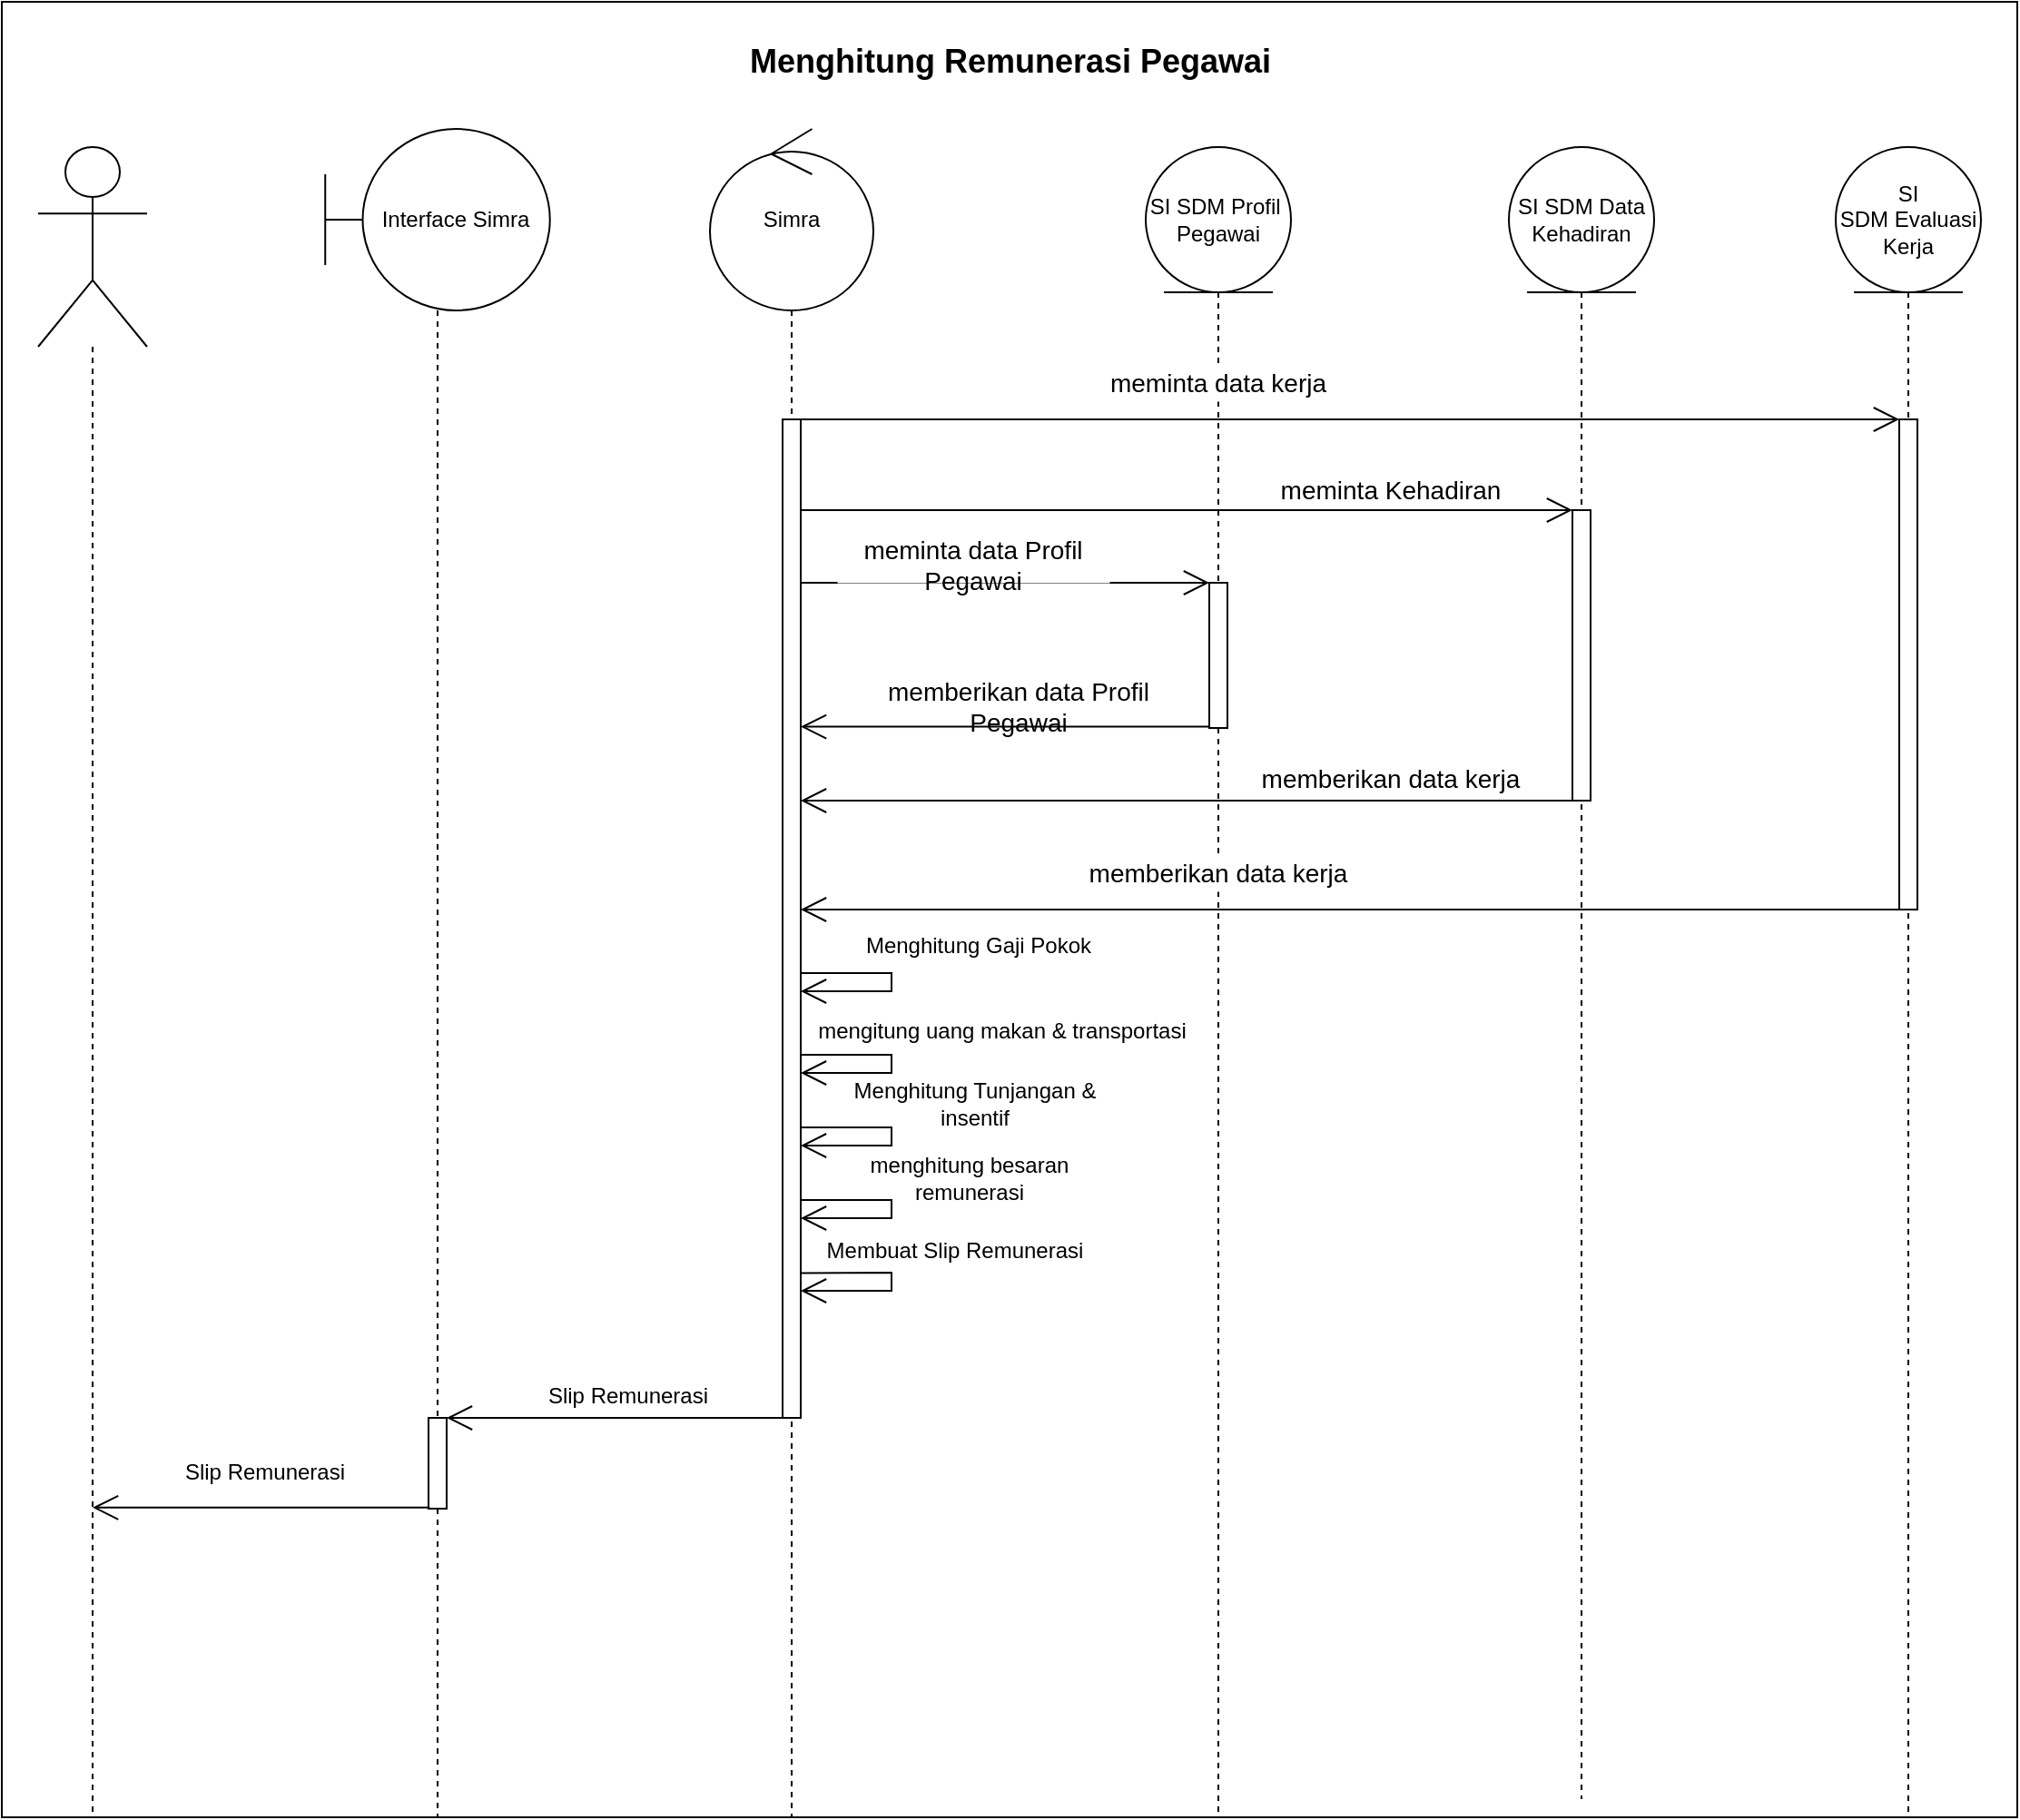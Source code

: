 <mxfile version="27.1.1">
  <diagram name="Page-1" id="2YBvvXClWsGukQMizWep">
    <mxGraphModel dx="2242" dy="2360" grid="1" gridSize="10" guides="1" tooltips="1" connect="1" arrows="1" fold="1" page="1" pageScale="1" pageWidth="850" pageHeight="1100" math="0" shadow="0">
      <root>
        <mxCell id="0" />
        <mxCell id="1" parent="0" />
        <mxCell id="2P69eADOKf0qUDvWq_tV-30" value="" style="rounded=0;whiteSpace=wrap;html=1;fillColor=none;strokeColor=default;" vertex="1" parent="1">
          <mxGeometry x="20" y="-10" width="1110" height="1000" as="geometry" />
        </mxCell>
        <mxCell id="2P69eADOKf0qUDvWq_tV-26" value="&amp;nbsp; &amp;nbsp; &amp;nbsp; Interface Simra" style="shape=umlLifeline;perimeter=lifelinePerimeter;whiteSpace=wrap;html=1;container=1;dropTarget=0;collapsible=0;recursiveResize=0;outlineConnect=0;portConstraint=eastwest;newEdgeStyle={&quot;curved&quot;:0,&quot;rounded&quot;:0};participant=umlBoundary;size=100;align=center;" vertex="1" parent="1">
          <mxGeometry x="198.12" y="60" width="123.75" height="930" as="geometry" />
        </mxCell>
        <mxCell id="2P69eADOKf0qUDvWq_tV-46" value="" style="html=1;points=[[0,0,0,0,5],[0,1,0,0,-5],[1,0,0,0,5],[1,1,0,0,-5]];perimeter=orthogonalPerimeter;outlineConnect=0;targetShapes=umlLifeline;portConstraint=eastwest;newEdgeStyle={&quot;curved&quot;:0,&quot;rounded&quot;:0};" vertex="1" parent="2P69eADOKf0qUDvWq_tV-26">
          <mxGeometry x="56.87" y="710" width="10" height="50" as="geometry" />
        </mxCell>
        <mxCell id="2P69eADOKf0qUDvWq_tV-31" value="" style="shape=umlLifeline;perimeter=lifelinePerimeter;whiteSpace=wrap;html=1;container=1;dropTarget=0;collapsible=0;recursiveResize=0;outlineConnect=0;portConstraint=eastwest;newEdgeStyle={&quot;curved&quot;:0,&quot;rounded&quot;:0};participant=umlActor;size=110;" vertex="1" parent="1">
          <mxGeometry x="40" y="70" width="60" height="920" as="geometry" />
        </mxCell>
        <mxCell id="2P69eADOKf0qUDvWq_tV-32" value="Simra" style="shape=umlLifeline;perimeter=lifelinePerimeter;whiteSpace=wrap;html=1;container=1;dropTarget=0;collapsible=0;recursiveResize=0;outlineConnect=0;portConstraint=eastwest;newEdgeStyle={&quot;curved&quot;:0,&quot;rounded&quot;:0};participant=umlControl;size=100;" vertex="1" parent="1">
          <mxGeometry x="410" y="60" width="90" height="930" as="geometry" />
        </mxCell>
        <mxCell id="2P69eADOKf0qUDvWq_tV-35" value="SI SDM Data&lt;div&gt;Kehadiran&lt;/div&gt;" style="shape=umlLifeline;perimeter=lifelinePerimeter;whiteSpace=wrap;html=1;container=1;dropTarget=0;collapsible=0;recursiveResize=0;outlineConnect=0;portConstraint=eastwest;newEdgeStyle={&quot;curved&quot;:0,&quot;rounded&quot;:0};participant=umlEntity;size=80;" vertex="1" parent="1">
          <mxGeometry x="850" y="70" width="80" height="910" as="geometry" />
        </mxCell>
        <mxCell id="2P69eADOKf0qUDvWq_tV-36" value="SI SDM&amp;nbsp;&lt;span style=&quot;background-color: transparent; color: light-dark(rgb(0, 0, 0), rgb(255, 255, 255));&quot;&gt;Evaluasi Kerja&lt;/span&gt;" style="shape=umlLifeline;perimeter=lifelinePerimeter;whiteSpace=wrap;html=1;container=1;dropTarget=0;collapsible=0;recursiveResize=0;outlineConnect=0;portConstraint=eastwest;newEdgeStyle={&quot;curved&quot;:0,&quot;rounded&quot;:0};participant=umlEntity;size=80;" vertex="1" parent="1">
          <mxGeometry x="1030" y="70" width="80" height="920" as="geometry" />
        </mxCell>
        <mxCell id="2P69eADOKf0qUDvWq_tV-16" value="" style="html=1;points=[[0,0,0,0,5],[0,1,0,0,-5],[1,0,0,0,5],[1,1,0,0,-5]];perimeter=orthogonalPerimeter;outlineConnect=0;targetShapes=umlLifeline;portConstraint=eastwest;newEdgeStyle={&quot;curved&quot;:0,&quot;rounded&quot;:0};" vertex="1" parent="1">
          <mxGeometry x="450" y="220" width="10" height="550" as="geometry" />
        </mxCell>
        <mxCell id="2P69eADOKf0qUDvWq_tV-39" value="" style="endArrow=open;endFill=1;endSize=12;html=1;rounded=0;exitX=1;exitY=0;exitDx=0;exitDy=5;exitPerimeter=0;" edge="1" parent="1">
          <mxGeometry width="160" relative="1" as="geometry">
            <mxPoint x="460.0" y="220" as="sourcePoint" />
            <mxPoint x="1065" y="220" as="targetPoint" />
          </mxGeometry>
        </mxCell>
        <mxCell id="2P69eADOKf0qUDvWq_tV-40" value="" style="endArrow=open;endFill=1;endSize=12;html=1;rounded=0;" edge="1" parent="1" source="2P69eADOKf0qUDvWq_tV-16">
          <mxGeometry width="160" relative="1" as="geometry">
            <mxPoint x="265" y="270" as="sourcePoint" />
            <mxPoint x="885" y="270" as="targetPoint" />
          </mxGeometry>
        </mxCell>
        <mxCell id="2P69eADOKf0qUDvWq_tV-41" value="" style="endArrow=open;endFill=1;endSize=12;html=1;rounded=0;exitX=0;exitY=1;exitDx=0;exitDy=-5;exitPerimeter=0;" edge="1" parent="1">
          <mxGeometry width="160" relative="1" as="geometry">
            <mxPoint x="1065" y="490" as="sourcePoint" />
            <mxPoint x="460" y="490" as="targetPoint" />
          </mxGeometry>
        </mxCell>
        <mxCell id="2P69eADOKf0qUDvWq_tV-42" value="" style="endArrow=open;endFill=1;endSize=12;html=1;rounded=0;" edge="1" parent="1">
          <mxGeometry width="160" relative="1" as="geometry">
            <mxPoint x="685.0" y="389.31" as="sourcePoint" />
            <mxPoint x="460.0" y="389.31" as="targetPoint" />
          </mxGeometry>
        </mxCell>
        <mxCell id="2P69eADOKf0qUDvWq_tV-43" value="" style="endArrow=open;endFill=1;endSize=12;html=1;rounded=0;" edge="1" parent="1">
          <mxGeometry width="160" relative="1" as="geometry">
            <mxPoint x="885" y="430" as="sourcePoint" />
            <mxPoint x="460.0" y="430" as="targetPoint" />
          </mxGeometry>
        </mxCell>
        <mxCell id="2P69eADOKf0qUDvWq_tV-44" value="" style="endArrow=open;endFill=1;endSize=12;html=1;rounded=0;" edge="1" parent="1" source="2P69eADOKf0qUDvWq_tV-16">
          <mxGeometry width="160" relative="1" as="geometry">
            <mxPoint x="265" y="310" as="sourcePoint" />
            <mxPoint x="685" y="310" as="targetPoint" />
          </mxGeometry>
        </mxCell>
        <mxCell id="2P69eADOKf0qUDvWq_tV-33" value="SI SDM Profil&amp;nbsp;&lt;div&gt;Pegawai&lt;/div&gt;" style="shape=umlLifeline;perimeter=lifelinePerimeter;whiteSpace=wrap;html=1;container=1;dropTarget=0;collapsible=0;recursiveResize=0;outlineConnect=0;portConstraint=eastwest;newEdgeStyle={&quot;curved&quot;:0,&quot;rounded&quot;:0};participant=umlEntity;size=80;" vertex="1" parent="1">
          <mxGeometry x="650" y="70" width="80" height="920" as="geometry" />
        </mxCell>
        <mxCell id="2P69eADOKf0qUDvWq_tV-17" value="" style="html=1;points=[[0,0,0,0,5],[0,1,0,0,-5],[1,0,0,0,5],[1,1,0,0,-5]];perimeter=orthogonalPerimeter;outlineConnect=0;targetShapes=umlLifeline;portConstraint=eastwest;newEdgeStyle={&quot;curved&quot;:0,&quot;rounded&quot;:0};" vertex="1" parent="1">
          <mxGeometry x="685" y="310" width="10" height="80" as="geometry" />
        </mxCell>
        <mxCell id="2P69eADOKf0qUDvWq_tV-18" value="" style="html=1;points=[[0,0,0,0,5],[0,1,0,0,-5],[1,0,0,0,5],[1,1,0,0,-5]];perimeter=orthogonalPerimeter;outlineConnect=0;targetShapes=umlLifeline;portConstraint=eastwest;newEdgeStyle={&quot;curved&quot;:0,&quot;rounded&quot;:0};" vertex="1" parent="1">
          <mxGeometry x="885" y="270" width="10" height="160" as="geometry" />
        </mxCell>
        <mxCell id="2P69eADOKf0qUDvWq_tV-45" value="" style="html=1;points=[[0,0,0,0,5],[0,1,0,0,-5],[1,0,0,0,5],[1,1,0,0,-5]];perimeter=orthogonalPerimeter;outlineConnect=0;targetShapes=umlLifeline;portConstraint=eastwest;newEdgeStyle={&quot;curved&quot;:0,&quot;rounded&quot;:0};" vertex="1" parent="1">
          <mxGeometry x="1065" y="220" width="10" height="270" as="geometry" />
        </mxCell>
        <mxCell id="2P69eADOKf0qUDvWq_tV-51" value="" style="endArrow=open;endFill=1;endSize=12;html=1;rounded=0;exitX=1;exitY=0.81;exitDx=0;exitDy=0;exitPerimeter=0;" edge="1" parent="1">
          <mxGeometry width="160" relative="1" as="geometry">
            <mxPoint x="460" y="690.3" as="sourcePoint" />
            <mxPoint x="460" y="700" as="targetPoint" />
            <Array as="points">
              <mxPoint x="510" y="690" />
              <mxPoint x="510" y="700" />
            </Array>
          </mxGeometry>
        </mxCell>
        <mxCell id="2P69eADOKf0qUDvWq_tV-52" value="" style="endArrow=open;endFill=1;endSize=12;html=1;rounded=0;exitX=1;exitY=0.81;exitDx=0;exitDy=0;exitPerimeter=0;" edge="1" parent="1">
          <mxGeometry width="160" relative="1" as="geometry">
            <mxPoint x="460" y="570" as="sourcePoint" />
            <mxPoint x="460" y="580" as="targetPoint" />
            <Array as="points">
              <mxPoint x="510" y="570" />
              <mxPoint x="510" y="580" />
            </Array>
          </mxGeometry>
        </mxCell>
        <mxCell id="2P69eADOKf0qUDvWq_tV-53" value="" style="endArrow=open;endFill=1;endSize=12;html=1;rounded=0;exitX=1;exitY=0.81;exitDx=0;exitDy=0;exitPerimeter=0;" edge="1" parent="1" target="2P69eADOKf0qUDvWq_tV-16">
          <mxGeometry width="160" relative="1" as="geometry">
            <mxPoint x="460" y="525" as="sourcePoint" />
            <mxPoint x="460" y="535" as="targetPoint" />
            <Array as="points">
              <mxPoint x="510" y="525" />
              <mxPoint x="510" y="535" />
            </Array>
          </mxGeometry>
        </mxCell>
        <mxCell id="2P69eADOKf0qUDvWq_tV-54" value="" style="endArrow=open;endFill=1;endSize=12;html=1;rounded=0;exitX=1;exitY=0.81;exitDx=0;exitDy=0;exitPerimeter=0;" edge="1" parent="1">
          <mxGeometry width="160" relative="1" as="geometry">
            <mxPoint x="460" y="650" as="sourcePoint" />
            <mxPoint x="460" y="660" as="targetPoint" />
            <Array as="points">
              <mxPoint x="510" y="650" />
              <mxPoint x="510" y="660" />
            </Array>
          </mxGeometry>
        </mxCell>
        <mxCell id="2P69eADOKf0qUDvWq_tV-55" value="" style="endArrow=open;endFill=1;endSize=12;html=1;rounded=0;exitX=1;exitY=0.81;exitDx=0;exitDy=0;exitPerimeter=0;" edge="1" parent="1">
          <mxGeometry width="160" relative="1" as="geometry">
            <mxPoint x="460" y="610" as="sourcePoint" />
            <mxPoint x="460" y="620" as="targetPoint" />
            <Array as="points">
              <mxPoint x="510" y="610" />
              <mxPoint x="510" y="620" />
            </Array>
          </mxGeometry>
        </mxCell>
        <mxCell id="2P69eADOKf0qUDvWq_tV-59" value="" style="endArrow=open;endFill=1;endSize=12;html=1;rounded=0;" edge="1" parent="1" source="2P69eADOKf0qUDvWq_tV-16" target="2P69eADOKf0qUDvWq_tV-46">
          <mxGeometry width="160" relative="1" as="geometry">
            <mxPoint x="290" y="850" as="sourcePoint" />
            <mxPoint x="450" y="850" as="targetPoint" />
          </mxGeometry>
        </mxCell>
        <mxCell id="2P69eADOKf0qUDvWq_tV-60" value="" style="endArrow=open;endFill=1;endSize=12;html=1;rounded=0;exitX=0.07;exitY=0.988;exitDx=0;exitDy=0;exitPerimeter=0;" edge="1" parent="1" source="2P69eADOKf0qUDvWq_tV-46" target="2P69eADOKf0qUDvWq_tV-31">
          <mxGeometry width="160" relative="1" as="geometry">
            <mxPoint x="160" y="900" as="sourcePoint" />
            <mxPoint x="320" y="900" as="targetPoint" />
          </mxGeometry>
        </mxCell>
        <mxCell id="2P69eADOKf0qUDvWq_tV-62" value="&lt;span style=&quot;font-size: 14px; text-wrap-mode: nowrap;&quot;&gt;meminta data kerja&lt;/span&gt;" style="html=1;whiteSpace=wrap;strokeWidth=0;strokeColor=none;" vertex="1" parent="1">
          <mxGeometry x="615" y="190" width="150" height="20" as="geometry" />
        </mxCell>
        <mxCell id="2P69eADOKf0qUDvWq_tV-63" value="&lt;span style=&quot;font-size: 14px; text-wrap-mode: nowrap;&quot;&gt;meminta data Profil Pegawai&lt;/span&gt;" style="html=1;whiteSpace=wrap;strokeWidth=0;strokeColor=none;" vertex="1" parent="1">
          <mxGeometry x="480" y="290" width="150" height="20" as="geometry" />
        </mxCell>
        <mxCell id="2P69eADOKf0qUDvWq_tV-64" value="&lt;span style=&quot;font-size: 14px; text-wrap-mode: nowrap;&quot;&gt;memberikan&amp;nbsp;&lt;/span&gt;&lt;span style=&quot;font-size: 14px; text-wrap-mode: nowrap; background-color: transparent; color: light-dark(rgb(0, 0, 0), rgb(255, 255, 255));&quot;&gt;data Profil Pegawai&lt;/span&gt;" style="html=1;whiteSpace=wrap;strokeWidth=0;strokeColor=none;" vertex="1" parent="1">
          <mxGeometry x="505" y="368" width="150" height="20" as="geometry" />
        </mxCell>
        <mxCell id="2P69eADOKf0qUDvWq_tV-65" value="&lt;span style=&quot;text-wrap-mode: nowrap;&quot;&gt;&lt;font style=&quot;font-size: 12px;&quot;&gt;Menghitung Gaji Pokok&lt;/font&gt;&lt;/span&gt;" style="html=1;whiteSpace=wrap;strokeWidth=0;strokeColor=none;" vertex="1" parent="1">
          <mxGeometry x="483" y="500" width="150" height="20" as="geometry" />
        </mxCell>
        <mxCell id="2P69eADOKf0qUDvWq_tV-66" value="&lt;span style=&quot;text-wrap-mode: nowrap;&quot;&gt;&lt;font style=&quot;font-size: 12px;&quot;&gt;mengitung uang makan &amp;amp; transportasi&lt;/font&gt;&lt;/span&gt;" style="html=1;whiteSpace=wrap;strokeWidth=0;strokeColor=none;" vertex="1" parent="1">
          <mxGeometry x="463" y="547" width="216" height="20" as="geometry" />
        </mxCell>
        <mxCell id="2P69eADOKf0qUDvWq_tV-67" value="&lt;span style=&quot;text-wrap-mode: nowrap;&quot;&gt;&lt;font style=&quot;font-size: 12px;&quot;&gt;Menghitung Tunjangan &amp;amp; insentif&lt;/font&gt;&lt;/span&gt;" style="html=1;whiteSpace=wrap;strokeWidth=0;strokeColor=none;" vertex="1" parent="1">
          <mxGeometry x="481" y="587" width="150" height="20" as="geometry" />
        </mxCell>
        <mxCell id="2P69eADOKf0qUDvWq_tV-68" value="&lt;span style=&quot;font-size: 14px; text-wrap-mode: nowrap;&quot;&gt;memberikan data kerja&lt;/span&gt;" style="html=1;whiteSpace=wrap;strokeWidth=0;strokeColor=none;" vertex="1" parent="1">
          <mxGeometry x="615" y="460" width="150" height="20" as="geometry" />
        </mxCell>
        <mxCell id="2P69eADOKf0qUDvWq_tV-69" value="&lt;span style=&quot;font-size: 14px; text-wrap-mode: nowrap;&quot;&gt;memberikan data kerja&lt;/span&gt;" style="html=1;whiteSpace=wrap;strokeWidth=0;strokeColor=none;" vertex="1" parent="1">
          <mxGeometry x="710" y="408" width="150" height="20" as="geometry" />
        </mxCell>
        <mxCell id="2P69eADOKf0qUDvWq_tV-70" value="&lt;span style=&quot;font-size: 14px; text-wrap-mode: nowrap;&quot;&gt;meminta Kehadiran&lt;/span&gt;" style="html=1;whiteSpace=wrap;strokeWidth=0;strokeColor=none;" vertex="1" parent="1">
          <mxGeometry x="710" y="249" width="150" height="20" as="geometry" />
        </mxCell>
        <mxCell id="2P69eADOKf0qUDvWq_tV-71" value="&lt;span style=&quot;text-wrap-mode: nowrap;&quot;&gt;&lt;font style=&quot;font-size: 12px;&quot;&gt;Membuat Slip Remunerasi&lt;/font&gt;&lt;/span&gt;" style="html=1;whiteSpace=wrap;strokeWidth=0;strokeColor=none;" vertex="1" parent="1">
          <mxGeometry x="470" y="668" width="150" height="20" as="geometry" />
        </mxCell>
        <mxCell id="2P69eADOKf0qUDvWq_tV-72" value="&lt;span style=&quot;text-wrap-mode: nowrap;&quot;&gt;&lt;font style=&quot;font-size: 12px;&quot;&gt;menghitung besaran remunerasi&lt;/font&gt;&lt;/span&gt;" style="html=1;whiteSpace=wrap;strokeWidth=0;strokeColor=none;" vertex="1" parent="1">
          <mxGeometry x="478" y="628" width="150" height="20" as="geometry" />
        </mxCell>
        <mxCell id="2P69eADOKf0qUDvWq_tV-73" value="&lt;span style=&quot;text-wrap-mode: nowrap;&quot;&gt;&lt;font style=&quot;font-size: 12px;&quot;&gt;Slip Remunerasi&lt;/font&gt;&lt;/span&gt;" style="html=1;whiteSpace=wrap;strokeWidth=0;strokeColor=none;" vertex="1" parent="1">
          <mxGeometry x="290" y="748" width="150" height="20" as="geometry" />
        </mxCell>
        <mxCell id="2P69eADOKf0qUDvWq_tV-74" value="&lt;span style=&quot;text-wrap-mode: nowrap;&quot;&gt;&lt;font style=&quot;font-size: 12px;&quot;&gt;Slip Remunerasi&lt;/font&gt;&lt;/span&gt;" style="html=1;whiteSpace=wrap;strokeWidth=0;strokeColor=none;" vertex="1" parent="1">
          <mxGeometry x="90" y="790" width="150" height="20" as="geometry" />
        </mxCell>
        <mxCell id="2P69eADOKf0qUDvWq_tV-75" value="&lt;font style=&quot;font-size: 18px;&quot;&gt;Menghitung Remunerasi Pegawai&lt;/font&gt;" style="text;align=center;fontStyle=1;verticalAlign=middle;spacingLeft=3;spacingRight=3;strokeColor=none;rotatable=0;points=[[0,0.5],[1,0.5]];portConstraint=eastwest;html=1;" vertex="1" parent="1">
          <mxGeometry x="20" y="10" width="1110" height="26" as="geometry" />
        </mxCell>
      </root>
    </mxGraphModel>
  </diagram>
</mxfile>
